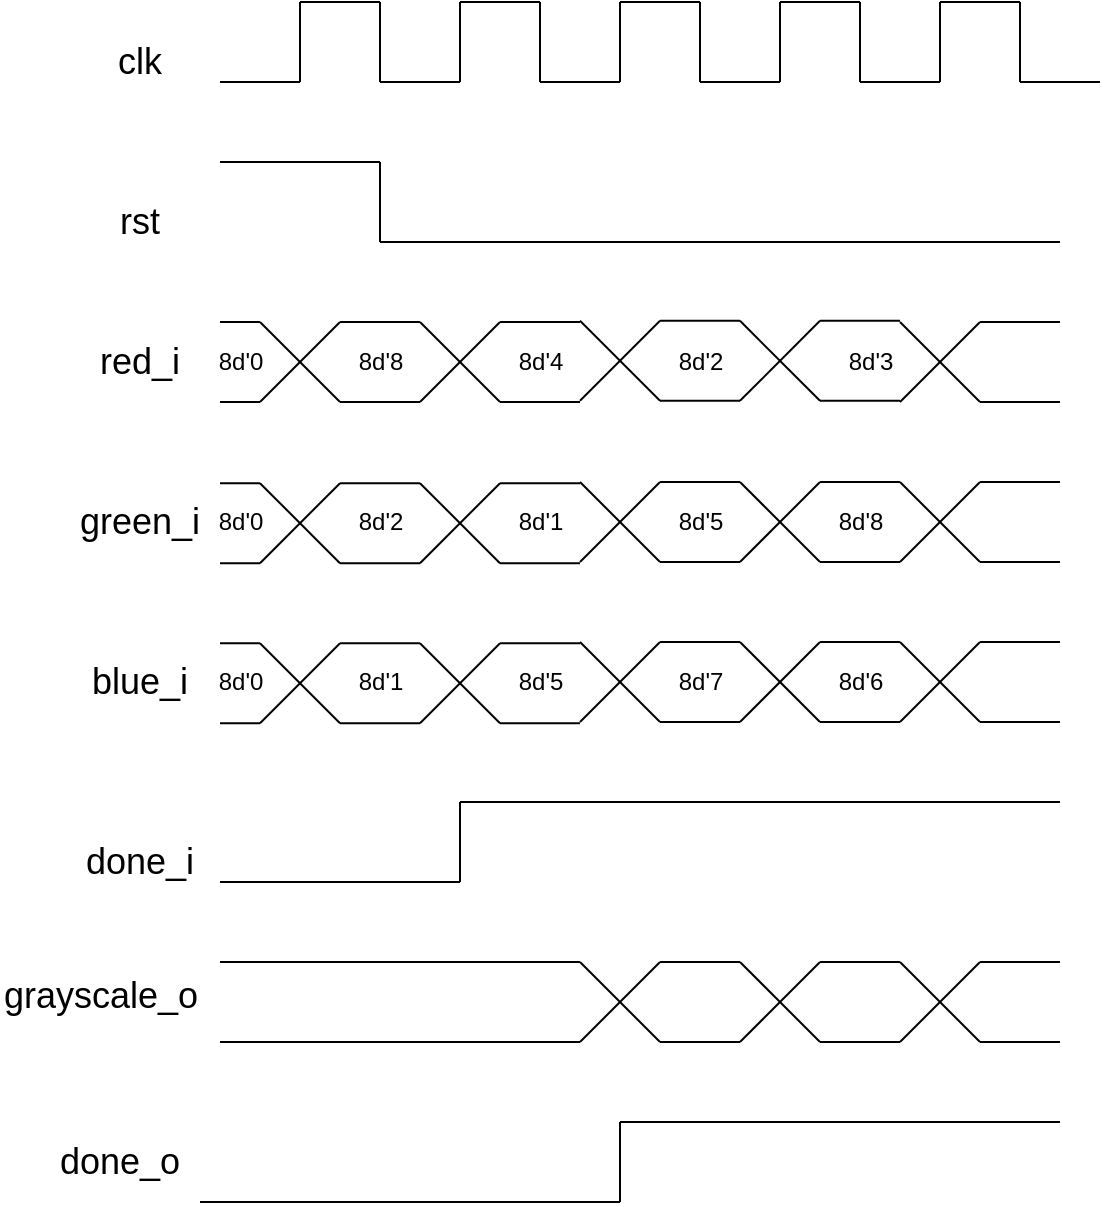 <mxfile version="14.7.6" type="github">
  <diagram id="LSXfQ0yc_IBLLmdil5dM" name="Page-1">
    <mxGraphModel dx="1893" dy="495" grid="1" gridSize="10" guides="1" tooltips="1" connect="1" arrows="1" fold="1" page="1" pageScale="1" pageWidth="850" pageHeight="1100" math="0" shadow="0">
      <root>
        <mxCell id="0" />
        <mxCell id="1" parent="0" />
        <mxCell id="VREcd3ZEuz7bc8ujEPia-2" value="" style="endArrow=none;html=1;" parent="1" edge="1">
          <mxGeometry width="50" height="50" relative="1" as="geometry">
            <mxPoint x="120" y="120" as="sourcePoint" />
            <mxPoint x="120" y="80" as="targetPoint" />
          </mxGeometry>
        </mxCell>
        <mxCell id="VREcd3ZEuz7bc8ujEPia-3" value="" style="endArrow=none;html=1;" parent="1" edge="1">
          <mxGeometry width="50" height="50" relative="1" as="geometry">
            <mxPoint x="160" y="120" as="sourcePoint" />
            <mxPoint x="160" y="80" as="targetPoint" />
          </mxGeometry>
        </mxCell>
        <mxCell id="VREcd3ZEuz7bc8ujEPia-4" value="" style="endArrow=none;html=1;" parent="1" edge="1">
          <mxGeometry width="50" height="50" relative="1" as="geometry">
            <mxPoint x="200" y="120" as="sourcePoint" />
            <mxPoint x="200" y="80" as="targetPoint" />
          </mxGeometry>
        </mxCell>
        <mxCell id="VREcd3ZEuz7bc8ujEPia-5" value="" style="endArrow=none;html=1;" parent="1" edge="1">
          <mxGeometry width="50" height="50" relative="1" as="geometry">
            <mxPoint x="240" y="120" as="sourcePoint" />
            <mxPoint x="240" y="80" as="targetPoint" />
          </mxGeometry>
        </mxCell>
        <mxCell id="VREcd3ZEuz7bc8ujEPia-6" value="" style="endArrow=none;html=1;" parent="1" edge="1">
          <mxGeometry width="50" height="50" relative="1" as="geometry">
            <mxPoint x="280" y="120" as="sourcePoint" />
            <mxPoint x="280" y="80" as="targetPoint" />
          </mxGeometry>
        </mxCell>
        <mxCell id="VREcd3ZEuz7bc8ujEPia-7" value="" style="endArrow=none;html=1;" parent="1" edge="1">
          <mxGeometry width="50" height="50" relative="1" as="geometry">
            <mxPoint x="320" y="120" as="sourcePoint" />
            <mxPoint x="320" y="80" as="targetPoint" />
          </mxGeometry>
        </mxCell>
        <mxCell id="VREcd3ZEuz7bc8ujEPia-8" value="" style="endArrow=none;html=1;" parent="1" edge="1">
          <mxGeometry width="50" height="50" relative="1" as="geometry">
            <mxPoint x="400" y="120" as="sourcePoint" />
            <mxPoint x="400" y="80" as="targetPoint" />
          </mxGeometry>
        </mxCell>
        <mxCell id="VREcd3ZEuz7bc8ujEPia-9" value="" style="endArrow=none;html=1;" parent="1" edge="1">
          <mxGeometry width="50" height="50" relative="1" as="geometry">
            <mxPoint x="360" y="120" as="sourcePoint" />
            <mxPoint x="360" y="80" as="targetPoint" />
          </mxGeometry>
        </mxCell>
        <mxCell id="VREcd3ZEuz7bc8ujEPia-10" value="" style="endArrow=none;html=1;" parent="1" edge="1">
          <mxGeometry width="50" height="50" relative="1" as="geometry">
            <mxPoint x="440" y="120" as="sourcePoint" />
            <mxPoint x="440" y="80" as="targetPoint" />
          </mxGeometry>
        </mxCell>
        <mxCell id="VREcd3ZEuz7bc8ujEPia-11" value="" style="endArrow=none;html=1;" parent="1" edge="1">
          <mxGeometry width="50" height="50" relative="1" as="geometry">
            <mxPoint x="480" y="120" as="sourcePoint" />
            <mxPoint x="480" y="80" as="targetPoint" />
          </mxGeometry>
        </mxCell>
        <mxCell id="VREcd3ZEuz7bc8ujEPia-14" value="" style="endArrow=none;html=1;" parent="1" edge="1">
          <mxGeometry width="50" height="50" relative="1" as="geometry">
            <mxPoint x="80" y="120" as="sourcePoint" />
            <mxPoint x="120" y="120" as="targetPoint" />
          </mxGeometry>
        </mxCell>
        <mxCell id="VREcd3ZEuz7bc8ujEPia-15" value="" style="endArrow=none;html=1;" parent="1" edge="1">
          <mxGeometry width="50" height="50" relative="1" as="geometry">
            <mxPoint x="120" y="80" as="sourcePoint" />
            <mxPoint x="160" y="80" as="targetPoint" />
          </mxGeometry>
        </mxCell>
        <mxCell id="VREcd3ZEuz7bc8ujEPia-16" value="" style="endArrow=none;html=1;" parent="1" edge="1">
          <mxGeometry width="50" height="50" relative="1" as="geometry">
            <mxPoint x="160" y="120" as="sourcePoint" />
            <mxPoint x="200" y="120" as="targetPoint" />
          </mxGeometry>
        </mxCell>
        <mxCell id="VREcd3ZEuz7bc8ujEPia-17" value="" style="endArrow=none;html=1;" parent="1" edge="1">
          <mxGeometry width="50" height="50" relative="1" as="geometry">
            <mxPoint x="200" y="80" as="sourcePoint" />
            <mxPoint x="240" y="80" as="targetPoint" />
          </mxGeometry>
        </mxCell>
        <mxCell id="VREcd3ZEuz7bc8ujEPia-18" value="" style="endArrow=none;html=1;" parent="1" edge="1">
          <mxGeometry width="50" height="50" relative="1" as="geometry">
            <mxPoint x="240" y="120" as="sourcePoint" />
            <mxPoint x="280" y="120" as="targetPoint" />
          </mxGeometry>
        </mxCell>
        <mxCell id="VREcd3ZEuz7bc8ujEPia-19" value="" style="endArrow=none;html=1;" parent="1" edge="1">
          <mxGeometry width="50" height="50" relative="1" as="geometry">
            <mxPoint x="280" y="80" as="sourcePoint" />
            <mxPoint x="320" y="80" as="targetPoint" />
          </mxGeometry>
        </mxCell>
        <mxCell id="VREcd3ZEuz7bc8ujEPia-20" value="" style="endArrow=none;html=1;" parent="1" edge="1">
          <mxGeometry width="50" height="50" relative="1" as="geometry">
            <mxPoint x="320" y="120" as="sourcePoint" />
            <mxPoint x="360" y="120" as="targetPoint" />
          </mxGeometry>
        </mxCell>
        <mxCell id="VREcd3ZEuz7bc8ujEPia-21" value="" style="endArrow=none;html=1;" parent="1" edge="1">
          <mxGeometry width="50" height="50" relative="1" as="geometry">
            <mxPoint x="360" y="80" as="sourcePoint" />
            <mxPoint x="400" y="80" as="targetPoint" />
          </mxGeometry>
        </mxCell>
        <mxCell id="VREcd3ZEuz7bc8ujEPia-22" value="" style="endArrow=none;html=1;" parent="1" edge="1">
          <mxGeometry width="50" height="50" relative="1" as="geometry">
            <mxPoint x="400" y="120" as="sourcePoint" />
            <mxPoint x="440" y="120" as="targetPoint" />
          </mxGeometry>
        </mxCell>
        <mxCell id="VREcd3ZEuz7bc8ujEPia-23" value="" style="endArrow=none;html=1;" parent="1" edge="1">
          <mxGeometry width="50" height="50" relative="1" as="geometry">
            <mxPoint x="440" y="80" as="sourcePoint" />
            <mxPoint x="480" y="80" as="targetPoint" />
          </mxGeometry>
        </mxCell>
        <mxCell id="VREcd3ZEuz7bc8ujEPia-24" value="" style="endArrow=none;html=1;" parent="1" edge="1">
          <mxGeometry width="50" height="50" relative="1" as="geometry">
            <mxPoint x="480" y="120" as="sourcePoint" />
            <mxPoint x="520" y="120" as="targetPoint" />
          </mxGeometry>
        </mxCell>
        <mxCell id="VREcd3ZEuz7bc8ujEPia-28" style="edgeStyle=orthogonalEdgeStyle;rounded=0;orthogonalLoop=1;jettySize=auto;html=1;exitX=0.75;exitY=1;exitDx=0;exitDy=0;" parent="1" source="VREcd3ZEuz7bc8ujEPia-27" edge="1">
          <mxGeometry relative="1" as="geometry">
            <mxPoint x="50" y="120" as="targetPoint" />
          </mxGeometry>
        </mxCell>
        <mxCell id="VREcd3ZEuz7bc8ujEPia-27" value="&lt;font style=&quot;font-size: 18px&quot;&gt;clk&lt;/font&gt;" style="text;html=1;strokeColor=none;fillColor=none;align=center;verticalAlign=middle;whiteSpace=wrap;rounded=0;" parent="1" vertex="1">
          <mxGeometry x="20" y="100" width="40" height="20" as="geometry" />
        </mxCell>
        <mxCell id="VREcd3ZEuz7bc8ujEPia-29" value="&lt;font style=&quot;font-size: 18px&quot;&gt;rst&lt;/font&gt;" style="text;html=1;strokeColor=none;fillColor=none;align=center;verticalAlign=middle;whiteSpace=wrap;rounded=0;" parent="1" vertex="1">
          <mxGeometry x="20" y="180" width="40" height="20" as="geometry" />
        </mxCell>
        <mxCell id="VREcd3ZEuz7bc8ujEPia-32" value="" style="endArrow=none;html=1;" parent="1" edge="1">
          <mxGeometry width="50" height="50" relative="1" as="geometry">
            <mxPoint x="80" y="160" as="sourcePoint" />
            <mxPoint x="160" y="160" as="targetPoint" />
          </mxGeometry>
        </mxCell>
        <mxCell id="VREcd3ZEuz7bc8ujEPia-33" value="" style="endArrow=none;html=1;" parent="1" edge="1">
          <mxGeometry width="50" height="50" relative="1" as="geometry">
            <mxPoint x="160" y="200" as="sourcePoint" />
            <mxPoint x="500" y="200" as="targetPoint" />
          </mxGeometry>
        </mxCell>
        <mxCell id="VREcd3ZEuz7bc8ujEPia-34" value="" style="endArrow=none;html=1;" parent="1" edge="1">
          <mxGeometry width="50" height="50" relative="1" as="geometry">
            <mxPoint x="160" y="200" as="sourcePoint" />
            <mxPoint x="160" y="160" as="targetPoint" />
          </mxGeometry>
        </mxCell>
        <mxCell id="VREcd3ZEuz7bc8ujEPia-35" value="&lt;font style=&quot;font-size: 18px&quot;&gt;red_i&lt;/font&gt;" style="text;html=1;strokeColor=none;fillColor=none;align=center;verticalAlign=middle;whiteSpace=wrap;rounded=0;" parent="1" vertex="1">
          <mxGeometry x="20" y="250" width="40" height="20" as="geometry" />
        </mxCell>
        <mxCell id="VREcd3ZEuz7bc8ujEPia-37" value="" style="endArrow=none;html=1;" parent="1" edge="1">
          <mxGeometry width="50" height="50" relative="1" as="geometry">
            <mxPoint x="80" y="240" as="sourcePoint" />
            <mxPoint x="100" y="240" as="targetPoint" />
          </mxGeometry>
        </mxCell>
        <mxCell id="VREcd3ZEuz7bc8ujEPia-38" value="" style="endArrow=none;html=1;" parent="1" edge="1">
          <mxGeometry width="50" height="50" relative="1" as="geometry">
            <mxPoint x="80" y="280.0" as="sourcePoint" />
            <mxPoint x="100" y="280.0" as="targetPoint" />
          </mxGeometry>
        </mxCell>
        <mxCell id="VREcd3ZEuz7bc8ujEPia-39" value="" style="endArrow=none;html=1;" parent="1" edge="1">
          <mxGeometry width="50" height="50" relative="1" as="geometry">
            <mxPoint x="140" y="280" as="sourcePoint" />
            <mxPoint x="100" y="240.0" as="targetPoint" />
          </mxGeometry>
        </mxCell>
        <mxCell id="VREcd3ZEuz7bc8ujEPia-41" value="" style="endArrow=none;html=1;" parent="1" edge="1">
          <mxGeometry width="50" height="50" relative="1" as="geometry">
            <mxPoint x="100" y="280.0" as="sourcePoint" />
            <mxPoint x="140" y="240" as="targetPoint" />
          </mxGeometry>
        </mxCell>
        <mxCell id="VREcd3ZEuz7bc8ujEPia-42" value="" style="endArrow=none;html=1;" parent="1" edge="1">
          <mxGeometry width="50" height="50" relative="1" as="geometry">
            <mxPoint x="140" y="240.0" as="sourcePoint" />
            <mxPoint x="180" y="240" as="targetPoint" />
          </mxGeometry>
        </mxCell>
        <mxCell id="VREcd3ZEuz7bc8ujEPia-43" value="" style="endArrow=none;html=1;" parent="1" edge="1">
          <mxGeometry width="50" height="50" relative="1" as="geometry">
            <mxPoint x="220" y="280.0" as="sourcePoint" />
            <mxPoint x="260" y="280" as="targetPoint" />
          </mxGeometry>
        </mxCell>
        <mxCell id="VREcd3ZEuz7bc8ujEPia-50" value="" style="endArrow=none;html=1;" parent="1" edge="1">
          <mxGeometry width="50" height="50" relative="1" as="geometry">
            <mxPoint x="140" y="280.0" as="sourcePoint" />
            <mxPoint x="180" y="280" as="targetPoint" />
          </mxGeometry>
        </mxCell>
        <mxCell id="VREcd3ZEuz7bc8ujEPia-51" value="" style="endArrow=none;html=1;" parent="1" edge="1">
          <mxGeometry width="50" height="50" relative="1" as="geometry">
            <mxPoint x="220" y="280.0" as="sourcePoint" />
            <mxPoint x="180" y="240.0" as="targetPoint" />
          </mxGeometry>
        </mxCell>
        <mxCell id="VREcd3ZEuz7bc8ujEPia-52" value="" style="endArrow=none;html=1;" parent="1" edge="1">
          <mxGeometry width="50" height="50" relative="1" as="geometry">
            <mxPoint x="180" y="280.0" as="sourcePoint" />
            <mxPoint x="220" y="240.0" as="targetPoint" />
          </mxGeometry>
        </mxCell>
        <mxCell id="VREcd3ZEuz7bc8ujEPia-53" value="" style="endArrow=none;html=1;" parent="1" edge="1">
          <mxGeometry width="50" height="50" relative="1" as="geometry">
            <mxPoint x="220" y="240.0" as="sourcePoint" />
            <mxPoint x="260" y="240" as="targetPoint" />
          </mxGeometry>
        </mxCell>
        <mxCell id="VREcd3ZEuz7bc8ujEPia-55" value="" style="endArrow=none;html=1;" parent="1" edge="1">
          <mxGeometry width="50" height="50" relative="1" as="geometry">
            <mxPoint x="300" y="279.41" as="sourcePoint" />
            <mxPoint x="260" y="239.41" as="targetPoint" />
          </mxGeometry>
        </mxCell>
        <mxCell id="VREcd3ZEuz7bc8ujEPia-56" value="" style="endArrow=none;html=1;" parent="1" edge="1">
          <mxGeometry width="50" height="50" relative="1" as="geometry">
            <mxPoint x="260" y="279.41" as="sourcePoint" />
            <mxPoint x="300" y="239.41" as="targetPoint" />
          </mxGeometry>
        </mxCell>
        <mxCell id="VREcd3ZEuz7bc8ujEPia-57" value="" style="endArrow=none;html=1;" parent="1" edge="1">
          <mxGeometry width="50" height="50" relative="1" as="geometry">
            <mxPoint x="300" y="239.41" as="sourcePoint" />
            <mxPoint x="340" y="239.41" as="targetPoint" />
          </mxGeometry>
        </mxCell>
        <mxCell id="VREcd3ZEuz7bc8ujEPia-58" value="" style="endArrow=none;html=1;" parent="1" edge="1">
          <mxGeometry width="50" height="50" relative="1" as="geometry">
            <mxPoint x="300" y="279.41" as="sourcePoint" />
            <mxPoint x="340" y="279.41" as="targetPoint" />
          </mxGeometry>
        </mxCell>
        <mxCell id="VREcd3ZEuz7bc8ujEPia-59" value="" style="endArrow=none;html=1;" parent="1" edge="1">
          <mxGeometry width="50" height="50" relative="1" as="geometry">
            <mxPoint x="380" y="279.41" as="sourcePoint" />
            <mxPoint x="420" y="279.41" as="targetPoint" />
          </mxGeometry>
        </mxCell>
        <mxCell id="VREcd3ZEuz7bc8ujEPia-60" value="" style="endArrow=none;html=1;" parent="1" edge="1">
          <mxGeometry width="50" height="50" relative="1" as="geometry">
            <mxPoint x="380" y="279.41" as="sourcePoint" />
            <mxPoint x="340" y="239.41" as="targetPoint" />
          </mxGeometry>
        </mxCell>
        <mxCell id="VREcd3ZEuz7bc8ujEPia-61" value="" style="endArrow=none;html=1;" parent="1" edge="1">
          <mxGeometry width="50" height="50" relative="1" as="geometry">
            <mxPoint x="340" y="279.41" as="sourcePoint" />
            <mxPoint x="380" y="239.41" as="targetPoint" />
          </mxGeometry>
        </mxCell>
        <mxCell id="VREcd3ZEuz7bc8ujEPia-62" value="" style="endArrow=none;html=1;" parent="1" edge="1">
          <mxGeometry width="50" height="50" relative="1" as="geometry">
            <mxPoint x="380" y="239.41" as="sourcePoint" />
            <mxPoint x="420" y="239.41" as="targetPoint" />
          </mxGeometry>
        </mxCell>
        <mxCell id="VREcd3ZEuz7bc8ujEPia-94" value="&lt;font style=&quot;font-size: 18px&quot;&gt;green_i&lt;/font&gt;" style="text;html=1;strokeColor=none;fillColor=none;align=center;verticalAlign=middle;whiteSpace=wrap;rounded=0;" parent="1" vertex="1">
          <mxGeometry x="20" y="330" width="40" height="20" as="geometry" />
        </mxCell>
        <mxCell id="VREcd3ZEuz7bc8ujEPia-185" value="" style="endArrow=none;html=1;" parent="1" edge="1">
          <mxGeometry width="50" height="50" relative="1" as="geometry">
            <mxPoint x="80" y="320.59" as="sourcePoint" />
            <mxPoint x="100" y="320.59" as="targetPoint" />
          </mxGeometry>
        </mxCell>
        <mxCell id="VREcd3ZEuz7bc8ujEPia-186" value="" style="endArrow=none;html=1;" parent="1" edge="1">
          <mxGeometry width="50" height="50" relative="1" as="geometry">
            <mxPoint x="80" y="360.59" as="sourcePoint" />
            <mxPoint x="100" y="360.59" as="targetPoint" />
          </mxGeometry>
        </mxCell>
        <mxCell id="VREcd3ZEuz7bc8ujEPia-187" value="" style="endArrow=none;html=1;" parent="1" edge="1">
          <mxGeometry width="50" height="50" relative="1" as="geometry">
            <mxPoint x="140" y="360.59" as="sourcePoint" />
            <mxPoint x="100" y="320.59" as="targetPoint" />
          </mxGeometry>
        </mxCell>
        <mxCell id="VREcd3ZEuz7bc8ujEPia-188" value="" style="endArrow=none;html=1;" parent="1" edge="1">
          <mxGeometry width="50" height="50" relative="1" as="geometry">
            <mxPoint x="100" y="360.59" as="sourcePoint" />
            <mxPoint x="140" y="320.59" as="targetPoint" />
          </mxGeometry>
        </mxCell>
        <mxCell id="VREcd3ZEuz7bc8ujEPia-189" value="" style="endArrow=none;html=1;" parent="1" edge="1">
          <mxGeometry width="50" height="50" relative="1" as="geometry">
            <mxPoint x="140" y="320.59" as="sourcePoint" />
            <mxPoint x="180" y="320.59" as="targetPoint" />
          </mxGeometry>
        </mxCell>
        <mxCell id="VREcd3ZEuz7bc8ujEPia-190" value="" style="endArrow=none;html=1;" parent="1" edge="1">
          <mxGeometry width="50" height="50" relative="1" as="geometry">
            <mxPoint x="220" y="360.59" as="sourcePoint" />
            <mxPoint x="260" y="360.59" as="targetPoint" />
          </mxGeometry>
        </mxCell>
        <mxCell id="VREcd3ZEuz7bc8ujEPia-191" value="" style="endArrow=none;html=1;" parent="1" edge="1">
          <mxGeometry width="50" height="50" relative="1" as="geometry">
            <mxPoint x="140" y="360.59" as="sourcePoint" />
            <mxPoint x="180" y="360.59" as="targetPoint" />
          </mxGeometry>
        </mxCell>
        <mxCell id="VREcd3ZEuz7bc8ujEPia-192" value="" style="endArrow=none;html=1;" parent="1" edge="1">
          <mxGeometry width="50" height="50" relative="1" as="geometry">
            <mxPoint x="220" y="360.59" as="sourcePoint" />
            <mxPoint x="180" y="320.59" as="targetPoint" />
          </mxGeometry>
        </mxCell>
        <mxCell id="VREcd3ZEuz7bc8ujEPia-193" value="" style="endArrow=none;html=1;" parent="1" edge="1">
          <mxGeometry width="50" height="50" relative="1" as="geometry">
            <mxPoint x="180" y="360.59" as="sourcePoint" />
            <mxPoint x="220" y="320.59" as="targetPoint" />
          </mxGeometry>
        </mxCell>
        <mxCell id="VREcd3ZEuz7bc8ujEPia-194" value="" style="endArrow=none;html=1;" parent="1" edge="1">
          <mxGeometry width="50" height="50" relative="1" as="geometry">
            <mxPoint x="220" y="320.59" as="sourcePoint" />
            <mxPoint x="260" y="320.59" as="targetPoint" />
          </mxGeometry>
        </mxCell>
        <mxCell id="VREcd3ZEuz7bc8ujEPia-195" value="" style="endArrow=none;html=1;" parent="1" edge="1">
          <mxGeometry width="50" height="50" relative="1" as="geometry">
            <mxPoint x="300" y="360" as="sourcePoint" />
            <mxPoint x="260" y="320" as="targetPoint" />
          </mxGeometry>
        </mxCell>
        <mxCell id="VREcd3ZEuz7bc8ujEPia-196" value="" style="endArrow=none;html=1;" parent="1" edge="1">
          <mxGeometry width="50" height="50" relative="1" as="geometry">
            <mxPoint x="260" y="360" as="sourcePoint" />
            <mxPoint x="300" y="320" as="targetPoint" />
          </mxGeometry>
        </mxCell>
        <mxCell id="VREcd3ZEuz7bc8ujEPia-197" value="" style="endArrow=none;html=1;" parent="1" edge="1">
          <mxGeometry width="50" height="50" relative="1" as="geometry">
            <mxPoint x="300" y="320" as="sourcePoint" />
            <mxPoint x="340" y="320" as="targetPoint" />
          </mxGeometry>
        </mxCell>
        <mxCell id="VREcd3ZEuz7bc8ujEPia-198" value="" style="endArrow=none;html=1;" parent="1" edge="1">
          <mxGeometry width="50" height="50" relative="1" as="geometry">
            <mxPoint x="300" y="360" as="sourcePoint" />
            <mxPoint x="340" y="360" as="targetPoint" />
          </mxGeometry>
        </mxCell>
        <mxCell id="VREcd3ZEuz7bc8ujEPia-199" value="" style="endArrow=none;html=1;" parent="1" edge="1">
          <mxGeometry width="50" height="50" relative="1" as="geometry">
            <mxPoint x="380" y="360" as="sourcePoint" />
            <mxPoint x="420" y="360" as="targetPoint" />
          </mxGeometry>
        </mxCell>
        <mxCell id="VREcd3ZEuz7bc8ujEPia-200" value="" style="endArrow=none;html=1;" parent="1" edge="1">
          <mxGeometry width="50" height="50" relative="1" as="geometry">
            <mxPoint x="380" y="360" as="sourcePoint" />
            <mxPoint x="340" y="320" as="targetPoint" />
          </mxGeometry>
        </mxCell>
        <mxCell id="VREcd3ZEuz7bc8ujEPia-201" value="" style="endArrow=none;html=1;" parent="1" edge="1">
          <mxGeometry width="50" height="50" relative="1" as="geometry">
            <mxPoint x="340" y="360" as="sourcePoint" />
            <mxPoint x="380" y="320" as="targetPoint" />
          </mxGeometry>
        </mxCell>
        <mxCell id="VREcd3ZEuz7bc8ujEPia-202" value="" style="endArrow=none;html=1;" parent="1" edge="1">
          <mxGeometry width="50" height="50" relative="1" as="geometry">
            <mxPoint x="380" y="320" as="sourcePoint" />
            <mxPoint x="420" y="320" as="targetPoint" />
          </mxGeometry>
        </mxCell>
        <mxCell id="VREcd3ZEuz7bc8ujEPia-209" value="" style="endArrow=none;html=1;" parent="1" edge="1">
          <mxGeometry width="50" height="50" relative="1" as="geometry">
            <mxPoint x="460" y="280" as="sourcePoint" />
            <mxPoint x="500" y="280" as="targetPoint" />
          </mxGeometry>
        </mxCell>
        <mxCell id="VREcd3ZEuz7bc8ujEPia-210" value="" style="endArrow=none;html=1;" parent="1" edge="1">
          <mxGeometry width="50" height="50" relative="1" as="geometry">
            <mxPoint x="460" y="280" as="sourcePoint" />
            <mxPoint x="420" y="240" as="targetPoint" />
          </mxGeometry>
        </mxCell>
        <mxCell id="VREcd3ZEuz7bc8ujEPia-211" value="" style="endArrow=none;html=1;" parent="1" edge="1">
          <mxGeometry width="50" height="50" relative="1" as="geometry">
            <mxPoint x="420" y="280" as="sourcePoint" />
            <mxPoint x="460" y="240" as="targetPoint" />
          </mxGeometry>
        </mxCell>
        <mxCell id="VREcd3ZEuz7bc8ujEPia-212" value="" style="endArrow=none;html=1;" parent="1" edge="1">
          <mxGeometry width="50" height="50" relative="1" as="geometry">
            <mxPoint x="460" y="240" as="sourcePoint" />
            <mxPoint x="500" y="240" as="targetPoint" />
          </mxGeometry>
        </mxCell>
        <mxCell id="VREcd3ZEuz7bc8ujEPia-213" value="" style="endArrow=none;html=1;" parent="1" edge="1">
          <mxGeometry width="50" height="50" relative="1" as="geometry">
            <mxPoint x="460" y="360" as="sourcePoint" />
            <mxPoint x="500" y="360" as="targetPoint" />
          </mxGeometry>
        </mxCell>
        <mxCell id="VREcd3ZEuz7bc8ujEPia-214" value="" style="endArrow=none;html=1;" parent="1" edge="1">
          <mxGeometry width="50" height="50" relative="1" as="geometry">
            <mxPoint x="460" y="360" as="sourcePoint" />
            <mxPoint x="420" y="320" as="targetPoint" />
          </mxGeometry>
        </mxCell>
        <mxCell id="VREcd3ZEuz7bc8ujEPia-215" value="" style="endArrow=none;html=1;" parent="1" edge="1">
          <mxGeometry width="50" height="50" relative="1" as="geometry">
            <mxPoint x="420" y="360" as="sourcePoint" />
            <mxPoint x="460" y="320" as="targetPoint" />
          </mxGeometry>
        </mxCell>
        <mxCell id="VREcd3ZEuz7bc8ujEPia-216" value="" style="endArrow=none;html=1;" parent="1" edge="1">
          <mxGeometry width="50" height="50" relative="1" as="geometry">
            <mxPoint x="460" y="320" as="sourcePoint" />
            <mxPoint x="500" y="320" as="targetPoint" />
          </mxGeometry>
        </mxCell>
        <mxCell id="VREcd3ZEuz7bc8ujEPia-217" value="&lt;font style=&quot;font-size: 18px&quot;&gt;done_i&lt;/font&gt;" style="text;html=1;strokeColor=none;fillColor=none;align=center;verticalAlign=middle;whiteSpace=wrap;rounded=0;" parent="1" vertex="1">
          <mxGeometry x="10" y="500" width="60" height="20" as="geometry" />
        </mxCell>
        <mxCell id="VREcd3ZEuz7bc8ujEPia-218" value="&lt;font style=&quot;font-size: 18px&quot;&gt;blue_i&lt;/font&gt;" style="text;html=1;strokeColor=none;fillColor=none;align=center;verticalAlign=middle;whiteSpace=wrap;rounded=0;" parent="1" vertex="1">
          <mxGeometry x="20" y="410" width="40" height="20" as="geometry" />
        </mxCell>
        <mxCell id="VREcd3ZEuz7bc8ujEPia-219" value="" style="endArrow=none;html=1;" parent="1" edge="1">
          <mxGeometry width="50" height="50" relative="1" as="geometry">
            <mxPoint x="80" y="400.59" as="sourcePoint" />
            <mxPoint x="100" y="400.59" as="targetPoint" />
          </mxGeometry>
        </mxCell>
        <mxCell id="VREcd3ZEuz7bc8ujEPia-220" value="" style="endArrow=none;html=1;" parent="1" edge="1">
          <mxGeometry width="50" height="50" relative="1" as="geometry">
            <mxPoint x="80" y="440.59" as="sourcePoint" />
            <mxPoint x="100" y="440.59" as="targetPoint" />
          </mxGeometry>
        </mxCell>
        <mxCell id="VREcd3ZEuz7bc8ujEPia-221" value="" style="endArrow=none;html=1;" parent="1" edge="1">
          <mxGeometry width="50" height="50" relative="1" as="geometry">
            <mxPoint x="140" y="440.59" as="sourcePoint" />
            <mxPoint x="100" y="400.59" as="targetPoint" />
          </mxGeometry>
        </mxCell>
        <mxCell id="VREcd3ZEuz7bc8ujEPia-222" value="" style="endArrow=none;html=1;" parent="1" edge="1">
          <mxGeometry width="50" height="50" relative="1" as="geometry">
            <mxPoint x="100" y="440.59" as="sourcePoint" />
            <mxPoint x="140" y="400.59" as="targetPoint" />
          </mxGeometry>
        </mxCell>
        <mxCell id="VREcd3ZEuz7bc8ujEPia-223" value="" style="endArrow=none;html=1;" parent="1" edge="1">
          <mxGeometry width="50" height="50" relative="1" as="geometry">
            <mxPoint x="140" y="400.59" as="sourcePoint" />
            <mxPoint x="180" y="400.59" as="targetPoint" />
          </mxGeometry>
        </mxCell>
        <mxCell id="VREcd3ZEuz7bc8ujEPia-224" value="" style="endArrow=none;html=1;" parent="1" edge="1">
          <mxGeometry width="50" height="50" relative="1" as="geometry">
            <mxPoint x="220" y="440.59" as="sourcePoint" />
            <mxPoint x="260" y="440.59" as="targetPoint" />
          </mxGeometry>
        </mxCell>
        <mxCell id="VREcd3ZEuz7bc8ujEPia-225" value="" style="endArrow=none;html=1;" parent="1" edge="1">
          <mxGeometry width="50" height="50" relative="1" as="geometry">
            <mxPoint x="140" y="440.59" as="sourcePoint" />
            <mxPoint x="180" y="440.59" as="targetPoint" />
          </mxGeometry>
        </mxCell>
        <mxCell id="VREcd3ZEuz7bc8ujEPia-226" value="" style="endArrow=none;html=1;" parent="1" edge="1">
          <mxGeometry width="50" height="50" relative="1" as="geometry">
            <mxPoint x="220" y="440.59" as="sourcePoint" />
            <mxPoint x="180" y="400.59" as="targetPoint" />
          </mxGeometry>
        </mxCell>
        <mxCell id="VREcd3ZEuz7bc8ujEPia-227" value="" style="endArrow=none;html=1;" parent="1" edge="1">
          <mxGeometry width="50" height="50" relative="1" as="geometry">
            <mxPoint x="180" y="440.59" as="sourcePoint" />
            <mxPoint x="220" y="400.59" as="targetPoint" />
          </mxGeometry>
        </mxCell>
        <mxCell id="VREcd3ZEuz7bc8ujEPia-228" value="" style="endArrow=none;html=1;" parent="1" edge="1">
          <mxGeometry width="50" height="50" relative="1" as="geometry">
            <mxPoint x="220" y="400.59" as="sourcePoint" />
            <mxPoint x="260" y="400.59" as="targetPoint" />
          </mxGeometry>
        </mxCell>
        <mxCell id="VREcd3ZEuz7bc8ujEPia-229" value="" style="endArrow=none;html=1;" parent="1" edge="1">
          <mxGeometry width="50" height="50" relative="1" as="geometry">
            <mxPoint x="300" y="440" as="sourcePoint" />
            <mxPoint x="260" y="400" as="targetPoint" />
          </mxGeometry>
        </mxCell>
        <mxCell id="VREcd3ZEuz7bc8ujEPia-230" value="" style="endArrow=none;html=1;" parent="1" edge="1">
          <mxGeometry width="50" height="50" relative="1" as="geometry">
            <mxPoint x="260" y="440" as="sourcePoint" />
            <mxPoint x="300" y="400" as="targetPoint" />
          </mxGeometry>
        </mxCell>
        <mxCell id="VREcd3ZEuz7bc8ujEPia-231" value="" style="endArrow=none;html=1;" parent="1" edge="1">
          <mxGeometry width="50" height="50" relative="1" as="geometry">
            <mxPoint x="300" y="400" as="sourcePoint" />
            <mxPoint x="340" y="400" as="targetPoint" />
          </mxGeometry>
        </mxCell>
        <mxCell id="VREcd3ZEuz7bc8ujEPia-232" value="" style="endArrow=none;html=1;" parent="1" edge="1">
          <mxGeometry width="50" height="50" relative="1" as="geometry">
            <mxPoint x="300" y="440" as="sourcePoint" />
            <mxPoint x="340" y="440" as="targetPoint" />
          </mxGeometry>
        </mxCell>
        <mxCell id="VREcd3ZEuz7bc8ujEPia-233" value="" style="endArrow=none;html=1;" parent="1" edge="1">
          <mxGeometry width="50" height="50" relative="1" as="geometry">
            <mxPoint x="380" y="440" as="sourcePoint" />
            <mxPoint x="420" y="440" as="targetPoint" />
          </mxGeometry>
        </mxCell>
        <mxCell id="VREcd3ZEuz7bc8ujEPia-234" value="" style="endArrow=none;html=1;" parent="1" edge="1">
          <mxGeometry width="50" height="50" relative="1" as="geometry">
            <mxPoint x="380" y="440" as="sourcePoint" />
            <mxPoint x="340" y="400" as="targetPoint" />
          </mxGeometry>
        </mxCell>
        <mxCell id="VREcd3ZEuz7bc8ujEPia-235" value="" style="endArrow=none;html=1;" parent="1" edge="1">
          <mxGeometry width="50" height="50" relative="1" as="geometry">
            <mxPoint x="340" y="440" as="sourcePoint" />
            <mxPoint x="380" y="400" as="targetPoint" />
          </mxGeometry>
        </mxCell>
        <mxCell id="VREcd3ZEuz7bc8ujEPia-236" value="" style="endArrow=none;html=1;" parent="1" edge="1">
          <mxGeometry width="50" height="50" relative="1" as="geometry">
            <mxPoint x="380" y="400" as="sourcePoint" />
            <mxPoint x="420" y="400" as="targetPoint" />
          </mxGeometry>
        </mxCell>
        <mxCell id="VREcd3ZEuz7bc8ujEPia-237" value="" style="endArrow=none;html=1;" parent="1" edge="1">
          <mxGeometry width="50" height="50" relative="1" as="geometry">
            <mxPoint x="460" y="440" as="sourcePoint" />
            <mxPoint x="500" y="440" as="targetPoint" />
          </mxGeometry>
        </mxCell>
        <mxCell id="VREcd3ZEuz7bc8ujEPia-238" value="" style="endArrow=none;html=1;" parent="1" edge="1">
          <mxGeometry width="50" height="50" relative="1" as="geometry">
            <mxPoint x="460" y="440" as="sourcePoint" />
            <mxPoint x="420" y="400" as="targetPoint" />
          </mxGeometry>
        </mxCell>
        <mxCell id="VREcd3ZEuz7bc8ujEPia-239" value="" style="endArrow=none;html=1;" parent="1" edge="1">
          <mxGeometry width="50" height="50" relative="1" as="geometry">
            <mxPoint x="420" y="440" as="sourcePoint" />
            <mxPoint x="460" y="400" as="targetPoint" />
          </mxGeometry>
        </mxCell>
        <mxCell id="VREcd3ZEuz7bc8ujEPia-240" value="" style="endArrow=none;html=1;" parent="1" edge="1">
          <mxGeometry width="50" height="50" relative="1" as="geometry">
            <mxPoint x="460" y="400" as="sourcePoint" />
            <mxPoint x="500" y="400" as="targetPoint" />
          </mxGeometry>
        </mxCell>
        <mxCell id="VREcd3ZEuz7bc8ujEPia-241" value="" style="endArrow=none;html=1;" parent="1" edge="1">
          <mxGeometry width="50" height="50" relative="1" as="geometry">
            <mxPoint x="70" y="680" as="sourcePoint" />
            <mxPoint x="280" y="680" as="targetPoint" />
          </mxGeometry>
        </mxCell>
        <mxCell id="VREcd3ZEuz7bc8ujEPia-243" value="" style="endArrow=none;html=1;" parent="1" edge="1">
          <mxGeometry width="50" height="50" relative="1" as="geometry">
            <mxPoint x="200" y="520.0" as="sourcePoint" />
            <mxPoint x="200" y="480.0" as="targetPoint" />
          </mxGeometry>
        </mxCell>
        <mxCell id="VREcd3ZEuz7bc8ujEPia-244" value="" style="endArrow=none;html=1;" parent="1" edge="1">
          <mxGeometry width="50" height="50" relative="1" as="geometry">
            <mxPoint x="200" y="480" as="sourcePoint" />
            <mxPoint x="500" y="480" as="targetPoint" />
          </mxGeometry>
        </mxCell>
        <mxCell id="VREcd3ZEuz7bc8ujEPia-245" value="" style="endArrow=none;html=1;" parent="1" edge="1">
          <mxGeometry width="50" height="50" relative="1" as="geometry">
            <mxPoint x="80" y="560" as="sourcePoint" />
            <mxPoint x="260" y="560" as="targetPoint" />
          </mxGeometry>
        </mxCell>
        <mxCell id="VREcd3ZEuz7bc8ujEPia-246" value="" style="endArrow=none;html=1;" parent="1" edge="1">
          <mxGeometry width="50" height="50" relative="1" as="geometry">
            <mxPoint x="80" y="600" as="sourcePoint" />
            <mxPoint x="260" y="600" as="targetPoint" />
            <Array as="points">
              <mxPoint x="170" y="600" />
            </Array>
          </mxGeometry>
        </mxCell>
        <mxCell id="VREcd3ZEuz7bc8ujEPia-247" value="" style="endArrow=none;html=1;" parent="1" edge="1">
          <mxGeometry width="50" height="50" relative="1" as="geometry">
            <mxPoint x="300" y="600" as="sourcePoint" />
            <mxPoint x="340" y="600" as="targetPoint" />
          </mxGeometry>
        </mxCell>
        <mxCell id="VREcd3ZEuz7bc8ujEPia-248" value="" style="endArrow=none;html=1;" parent="1" edge="1">
          <mxGeometry width="50" height="50" relative="1" as="geometry">
            <mxPoint x="300" y="600" as="sourcePoint" />
            <mxPoint x="260" y="560" as="targetPoint" />
          </mxGeometry>
        </mxCell>
        <mxCell id="VREcd3ZEuz7bc8ujEPia-249" value="" style="endArrow=none;html=1;" parent="1" edge="1">
          <mxGeometry width="50" height="50" relative="1" as="geometry">
            <mxPoint x="260" y="600" as="sourcePoint" />
            <mxPoint x="300" y="560" as="targetPoint" />
          </mxGeometry>
        </mxCell>
        <mxCell id="VREcd3ZEuz7bc8ujEPia-250" value="" style="endArrow=none;html=1;" parent="1" edge="1">
          <mxGeometry width="50" height="50" relative="1" as="geometry">
            <mxPoint x="300" y="560" as="sourcePoint" />
            <mxPoint x="340" y="560" as="targetPoint" />
          </mxGeometry>
        </mxCell>
        <mxCell id="VREcd3ZEuz7bc8ujEPia-251" value="" style="endArrow=none;html=1;" parent="1" edge="1">
          <mxGeometry width="50" height="50" relative="1" as="geometry">
            <mxPoint x="380" y="600" as="sourcePoint" />
            <mxPoint x="420" y="600" as="targetPoint" />
          </mxGeometry>
        </mxCell>
        <mxCell id="VREcd3ZEuz7bc8ujEPia-252" value="" style="endArrow=none;html=1;" parent="1" edge="1">
          <mxGeometry width="50" height="50" relative="1" as="geometry">
            <mxPoint x="380" y="600" as="sourcePoint" />
            <mxPoint x="340" y="560" as="targetPoint" />
          </mxGeometry>
        </mxCell>
        <mxCell id="VREcd3ZEuz7bc8ujEPia-253" value="" style="endArrow=none;html=1;" parent="1" edge="1">
          <mxGeometry width="50" height="50" relative="1" as="geometry">
            <mxPoint x="340" y="600" as="sourcePoint" />
            <mxPoint x="380" y="560" as="targetPoint" />
          </mxGeometry>
        </mxCell>
        <mxCell id="VREcd3ZEuz7bc8ujEPia-254" value="" style="endArrow=none;html=1;" parent="1" edge="1">
          <mxGeometry width="50" height="50" relative="1" as="geometry">
            <mxPoint x="380" y="560" as="sourcePoint" />
            <mxPoint x="420" y="560" as="targetPoint" />
          </mxGeometry>
        </mxCell>
        <mxCell id="VREcd3ZEuz7bc8ujEPia-255" value="" style="endArrow=none;html=1;" parent="1" edge="1">
          <mxGeometry width="50" height="50" relative="1" as="geometry">
            <mxPoint x="460" y="600" as="sourcePoint" />
            <mxPoint x="500" y="600" as="targetPoint" />
          </mxGeometry>
        </mxCell>
        <mxCell id="VREcd3ZEuz7bc8ujEPia-256" value="" style="endArrow=none;html=1;" parent="1" edge="1">
          <mxGeometry width="50" height="50" relative="1" as="geometry">
            <mxPoint x="460" y="600" as="sourcePoint" />
            <mxPoint x="420" y="560" as="targetPoint" />
          </mxGeometry>
        </mxCell>
        <mxCell id="VREcd3ZEuz7bc8ujEPia-257" value="" style="endArrow=none;html=1;" parent="1" edge="1">
          <mxGeometry width="50" height="50" relative="1" as="geometry">
            <mxPoint x="420" y="600" as="sourcePoint" />
            <mxPoint x="460" y="560" as="targetPoint" />
          </mxGeometry>
        </mxCell>
        <mxCell id="VREcd3ZEuz7bc8ujEPia-258" value="" style="endArrow=none;html=1;" parent="1" edge="1">
          <mxGeometry width="50" height="50" relative="1" as="geometry">
            <mxPoint x="460" y="560" as="sourcePoint" />
            <mxPoint x="500" y="560" as="targetPoint" />
          </mxGeometry>
        </mxCell>
        <mxCell id="VREcd3ZEuz7bc8ujEPia-259" value="&lt;font style=&quot;font-size: 18px&quot;&gt;grayscale_o&lt;/font&gt;" style="text;whiteSpace=wrap;html=1;" parent="1" vertex="1">
          <mxGeometry x="-30" y="560" width="90" height="30" as="geometry" />
        </mxCell>
        <mxCell id="VREcd3ZEuz7bc8ujEPia-260" value="&lt;font style=&quot;font-size: 18px&quot;&gt;done_o&lt;/font&gt;" style="text;html=1;strokeColor=none;fillColor=none;align=center;verticalAlign=middle;whiteSpace=wrap;rounded=0;" parent="1" vertex="1">
          <mxGeometry y="650" width="60" height="20" as="geometry" />
        </mxCell>
        <mxCell id="VREcd3ZEuz7bc8ujEPia-261" value="" style="endArrow=none;html=1;" parent="1" edge="1">
          <mxGeometry width="50" height="50" relative="1" as="geometry">
            <mxPoint x="80" y="520" as="sourcePoint" />
            <mxPoint x="200" y="520" as="targetPoint" />
          </mxGeometry>
        </mxCell>
        <mxCell id="VREcd3ZEuz7bc8ujEPia-262" value="" style="endArrow=none;html=1;" parent="1" edge="1">
          <mxGeometry width="50" height="50" relative="1" as="geometry">
            <mxPoint x="280" y="680" as="sourcePoint" />
            <mxPoint x="280" y="640" as="targetPoint" />
          </mxGeometry>
        </mxCell>
        <mxCell id="VREcd3ZEuz7bc8ujEPia-263" value="" style="endArrow=none;html=1;" parent="1" edge="1">
          <mxGeometry width="50" height="50" relative="1" as="geometry">
            <mxPoint x="280" y="640" as="sourcePoint" />
            <mxPoint x="500" y="640" as="targetPoint" />
          </mxGeometry>
        </mxCell>
        <mxCell id="VREcd3ZEuz7bc8ujEPia-264" value="8d&#39;0" style="text;html=1;align=center;verticalAlign=middle;resizable=0;points=[];autosize=1;strokeColor=none;" parent="1" vertex="1">
          <mxGeometry x="70" y="250" width="40" height="20" as="geometry" />
        </mxCell>
        <mxCell id="VREcd3ZEuz7bc8ujEPia-265" value="8d&#39;8" style="text;html=1;align=center;verticalAlign=middle;resizable=0;points=[];autosize=1;strokeColor=none;" parent="1" vertex="1">
          <mxGeometry x="140" y="250" width="40" height="20" as="geometry" />
        </mxCell>
        <mxCell id="VREcd3ZEuz7bc8ujEPia-266" value="8d&#39;0" style="text;html=1;align=center;verticalAlign=middle;resizable=0;points=[];autosize=1;strokeColor=none;" parent="1" vertex="1">
          <mxGeometry x="70" y="330" width="40" height="20" as="geometry" />
        </mxCell>
        <mxCell id="VREcd3ZEuz7bc8ujEPia-267" value="8d&#39;0" style="text;html=1;align=center;verticalAlign=middle;resizable=0;points=[];autosize=1;strokeColor=none;" parent="1" vertex="1">
          <mxGeometry x="70" y="410" width="40" height="20" as="geometry" />
        </mxCell>
        <mxCell id="VREcd3ZEuz7bc8ujEPia-269" value="8d&#39;2" style="text;html=1;align=center;verticalAlign=middle;resizable=0;points=[];autosize=1;strokeColor=none;" parent="1" vertex="1">
          <mxGeometry x="140" y="330" width="40" height="20" as="geometry" />
        </mxCell>
        <mxCell id="VREcd3ZEuz7bc8ujEPia-270" value="8d&#39;1" style="text;html=1;align=center;verticalAlign=middle;resizable=0;points=[];autosize=1;strokeColor=none;" parent="1" vertex="1">
          <mxGeometry x="140" y="410" width="40" height="20" as="geometry" />
        </mxCell>
        <mxCell id="VREcd3ZEuz7bc8ujEPia-271" value="8d&#39;4" style="text;html=1;align=center;verticalAlign=middle;resizable=0;points=[];autosize=1;strokeColor=none;" parent="1" vertex="1">
          <mxGeometry x="220" y="250" width="40" height="20" as="geometry" />
        </mxCell>
        <mxCell id="VREcd3ZEuz7bc8ujEPia-272" value="8d&#39;1" style="text;html=1;align=center;verticalAlign=middle;resizable=0;points=[];autosize=1;strokeColor=none;" parent="1" vertex="1">
          <mxGeometry x="220" y="330" width="40" height="20" as="geometry" />
        </mxCell>
        <mxCell id="VREcd3ZEuz7bc8ujEPia-273" value="8d&#39;5" style="text;html=1;align=center;verticalAlign=middle;resizable=0;points=[];autosize=1;strokeColor=none;" parent="1" vertex="1">
          <mxGeometry x="220" y="410" width="40" height="20" as="geometry" />
        </mxCell>
        <mxCell id="VREcd3ZEuz7bc8ujEPia-274" value="8d&#39;2" style="text;html=1;align=center;verticalAlign=middle;resizable=0;points=[];autosize=1;strokeColor=none;" parent="1" vertex="1">
          <mxGeometry x="300" y="250" width="40" height="20" as="geometry" />
        </mxCell>
        <mxCell id="VREcd3ZEuz7bc8ujEPia-275" value="8d&#39;3" style="text;html=1;align=center;verticalAlign=middle;resizable=0;points=[];autosize=1;strokeColor=none;" parent="1" vertex="1">
          <mxGeometry x="385" y="250" width="40" height="20" as="geometry" />
        </mxCell>
        <mxCell id="VREcd3ZEuz7bc8ujEPia-276" value="8d&#39;7" style="text;html=1;align=center;verticalAlign=middle;resizable=0;points=[];autosize=1;strokeColor=none;" parent="1" vertex="1">
          <mxGeometry x="300" y="410" width="40" height="20" as="geometry" />
        </mxCell>
        <mxCell id="VREcd3ZEuz7bc8ujEPia-277" value="8d&#39;5" style="text;html=1;align=center;verticalAlign=middle;resizable=0;points=[];autosize=1;strokeColor=none;" parent="1" vertex="1">
          <mxGeometry x="300" y="330" width="40" height="20" as="geometry" />
        </mxCell>
        <mxCell id="VREcd3ZEuz7bc8ujEPia-278" value="8d&#39;8" style="text;html=1;align=center;verticalAlign=middle;resizable=0;points=[];autosize=1;strokeColor=none;" parent="1" vertex="1">
          <mxGeometry x="380" y="330" width="40" height="20" as="geometry" />
        </mxCell>
        <mxCell id="VREcd3ZEuz7bc8ujEPia-279" value="8d&#39;6" style="text;html=1;align=center;verticalAlign=middle;resizable=0;points=[];autosize=1;strokeColor=none;" parent="1" vertex="1">
          <mxGeometry x="380" y="410" width="40" height="20" as="geometry" />
        </mxCell>
      </root>
    </mxGraphModel>
  </diagram>
</mxfile>
